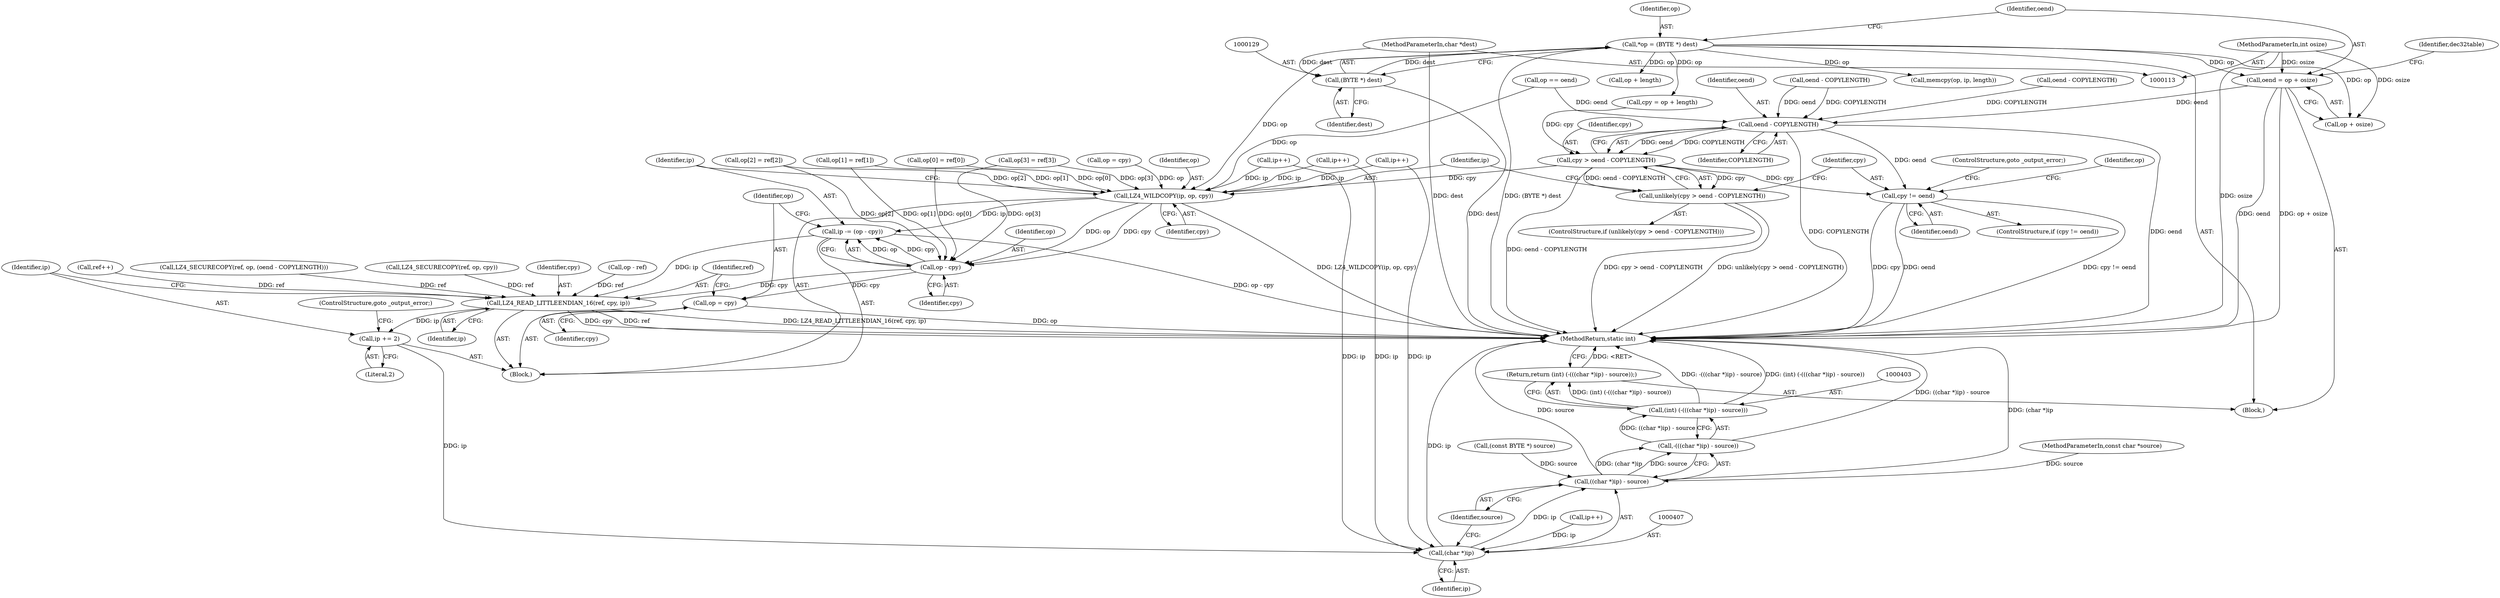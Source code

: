 digraph "0_linux_206204a1162b995e2185275167b22468c00d6b36@integer" {
"1000131" [label="(Call,oend = op + osize)"];
"1000126" [label="(Call,*op = (BYTE *) dest)"];
"1000128" [label="(Call,(BYTE *) dest)"];
"1000115" [label="(MethodParameterIn,char *dest)"];
"1000116" [label="(MethodParameterIn,int osize)"];
"1000203" [label="(Call,oend - COPYLENGTH)"];
"1000201" [label="(Call,cpy > oend - COPYLENGTH)"];
"1000200" [label="(Call,unlikely(cpy > oend - COPYLENGTH))"];
"1000208" [label="(Call,cpy != oend)"];
"1000220" [label="(Call,LZ4_WILDCOPY(ip, op, cpy))"];
"1000224" [label="(Call,ip -= (op - cpy))"];
"1000232" [label="(Call,LZ4_READ_LITTLEENDIAN_16(ref, cpy, ip))"];
"1000236" [label="(Call,ip += 2)"];
"1000406" [label="(Call,(char *)ip)"];
"1000405" [label="(Call,((char *)ip) - source)"];
"1000404" [label="(Call,-(((char *)ip) - source))"];
"1000402" [label="(Call,(int) (-(((char *)ip) - source)))"];
"1000401" [label="(Return,return (int) (-(((char *)ip) - source));)"];
"1000226" [label="(Call,op - cpy)"];
"1000229" [label="(Call,op = cpy)"];
"1000205" [label="(Identifier,COPYLENGTH)"];
"1000128" [label="(Call,(BYTE *) dest)"];
"1000220" [label="(Call,LZ4_WILDCOPY(ip, op, cpy))"];
"1000201" [label="(Call,cpy > oend - COPYLENGTH)"];
"1000228" [label="(Identifier,cpy)"];
"1000227" [label="(Identifier,op)"];
"1000234" [label="(Identifier,cpy)"];
"1000380" [label="(Call,op == oend)"];
"1000401" [label="(Return,return (int) (-(((char *)ip) - source));)"];
"1000208" [label="(Call,cpy != oend)"];
"1000117" [label="(Block,)"];
"1000362" [label="(Call,oend - COPYLENGTH)"];
"1000278" [label="(Call,op - ref)"];
"1000203" [label="(Call,oend - COPYLENGTH)"];
"1000196" [label="(Call,op + length)"];
"1000402" [label="(Call,(int) (-(((char *)ip) - source)))"];
"1000229" [label="(Call,op = cpy)"];
"1000236" [label="(Call,ip += 2)"];
"1000302" [label="(Call,op[3] = ref[3])"];
"1000179" [label="(Call,ip++)"];
"1000211" [label="(ControlStructure,goto _output_error;)"];
"1000224" [label="(Call,ip -= (op - cpy))"];
"1000226" [label="(Call,op - cpy)"];
"1000409" [label="(Identifier,source)"];
"1000233" [label="(Identifier,ref)"];
"1000225" [label="(Identifier,ip)"];
"1000389" [label="(Call,op = cpy)"];
"1000237" [label="(Identifier,ip)"];
"1000202" [label="(Identifier,cpy)"];
"1000239" [label="(ControlStructure,goto _output_error;)"];
"1000408" [label="(Identifier,ip)"];
"1000209" [label="(Identifier,cpy)"];
"1000200" [label="(Call,unlikely(cpy > oend - COPYLENGTH))"];
"1000235" [label="(Identifier,ip)"];
"1000406" [label="(Call,(char *)ip)"];
"1000213" [label="(Identifier,op)"];
"1000405" [label="(Call,((char *)ip) - source)"];
"1000151" [label="(Call,ip++)"];
"1000374" [label="(Call,ref++)"];
"1000410" [label="(MethodReturn,static int)"];
"1000131" [label="(Call,oend = op + osize)"];
"1000281" [label="(Call,op[0] = ref[0])"];
"1000288" [label="(Call,op[1] = ref[1])"];
"1000204" [label="(Identifier,oend)"];
"1000295" [label="(Call,op[2] = ref[2])"];
"1000404" [label="(Call,-(((char *)ip) - source))"];
"1000116" [label="(MethodParameterIn,int osize)"];
"1000232" [label="(Call,LZ4_READ_LITTLEENDIAN_16(ref, cpy, ip))"];
"1000238" [label="(Literal,2)"];
"1000127" [label="(Identifier,op)"];
"1000212" [label="(Call,memcpy(op, ip, length))"];
"1000132" [label="(Identifier,oend)"];
"1000221" [label="(Identifier,ip)"];
"1000115" [label="(MethodParameterIn,char *dest)"];
"1000199" [label="(ControlStructure,if (unlikely(cpy > oend - COPYLENGTH)))"];
"1000207" [label="(ControlStructure,if (cpy != oend))"];
"1000222" [label="(Identifier,op)"];
"1000141" [label="(Identifier,dec32table)"];
"1000359" [label="(Call,LZ4_SECURECOPY(ref, op, (oend - COPYLENGTH)))"];
"1000385" [label="(Call,LZ4_SECURECOPY(ref, op, cpy))"];
"1000121" [label="(Call,(const BYTE *) source)"];
"1000114" [label="(MethodParameterIn,const char *source)"];
"1000231" [label="(Identifier,cpy)"];
"1000194" [label="(Call,cpy = op + length)"];
"1000230" [label="(Identifier,op)"];
"1000350" [label="(Call,oend - COPYLENGTH)"];
"1000263" [label="(Call,ip++)"];
"1000133" [label="(Call,op + osize)"];
"1000223" [label="(Identifier,cpy)"];
"1000130" [label="(Identifier,dest)"];
"1000210" [label="(Identifier,oend)"];
"1000126" [label="(Call,*op = (BYTE *) dest)"];
"1000147" [label="(Block,)"];
"1000167" [label="(Call,ip++)"];
"1000131" -> "1000117"  [label="AST: "];
"1000131" -> "1000133"  [label="CFG: "];
"1000132" -> "1000131"  [label="AST: "];
"1000133" -> "1000131"  [label="AST: "];
"1000141" -> "1000131"  [label="CFG: "];
"1000131" -> "1000410"  [label="DDG: oend"];
"1000131" -> "1000410"  [label="DDG: op + osize"];
"1000126" -> "1000131"  [label="DDG: op"];
"1000116" -> "1000131"  [label="DDG: osize"];
"1000131" -> "1000203"  [label="DDG: oend"];
"1000126" -> "1000117"  [label="AST: "];
"1000126" -> "1000128"  [label="CFG: "];
"1000127" -> "1000126"  [label="AST: "];
"1000128" -> "1000126"  [label="AST: "];
"1000132" -> "1000126"  [label="CFG: "];
"1000126" -> "1000410"  [label="DDG: (BYTE *) dest"];
"1000128" -> "1000126"  [label="DDG: dest"];
"1000126" -> "1000133"  [label="DDG: op"];
"1000126" -> "1000194"  [label="DDG: op"];
"1000126" -> "1000196"  [label="DDG: op"];
"1000126" -> "1000212"  [label="DDG: op"];
"1000126" -> "1000220"  [label="DDG: op"];
"1000128" -> "1000130"  [label="CFG: "];
"1000129" -> "1000128"  [label="AST: "];
"1000130" -> "1000128"  [label="AST: "];
"1000128" -> "1000410"  [label="DDG: dest"];
"1000115" -> "1000128"  [label="DDG: dest"];
"1000115" -> "1000113"  [label="AST: "];
"1000115" -> "1000410"  [label="DDG: dest"];
"1000116" -> "1000113"  [label="AST: "];
"1000116" -> "1000410"  [label="DDG: osize"];
"1000116" -> "1000133"  [label="DDG: osize"];
"1000203" -> "1000201"  [label="AST: "];
"1000203" -> "1000205"  [label="CFG: "];
"1000204" -> "1000203"  [label="AST: "];
"1000205" -> "1000203"  [label="AST: "];
"1000201" -> "1000203"  [label="CFG: "];
"1000203" -> "1000410"  [label="DDG: COPYLENGTH"];
"1000203" -> "1000410"  [label="DDG: oend"];
"1000203" -> "1000201"  [label="DDG: oend"];
"1000203" -> "1000201"  [label="DDG: COPYLENGTH"];
"1000350" -> "1000203"  [label="DDG: oend"];
"1000350" -> "1000203"  [label="DDG: COPYLENGTH"];
"1000380" -> "1000203"  [label="DDG: oend"];
"1000362" -> "1000203"  [label="DDG: COPYLENGTH"];
"1000203" -> "1000208"  [label="DDG: oend"];
"1000201" -> "1000200"  [label="AST: "];
"1000202" -> "1000201"  [label="AST: "];
"1000200" -> "1000201"  [label="CFG: "];
"1000201" -> "1000410"  [label="DDG: oend - COPYLENGTH"];
"1000201" -> "1000200"  [label="DDG: cpy"];
"1000201" -> "1000200"  [label="DDG: oend - COPYLENGTH"];
"1000194" -> "1000201"  [label="DDG: cpy"];
"1000201" -> "1000208"  [label="DDG: cpy"];
"1000201" -> "1000220"  [label="DDG: cpy"];
"1000200" -> "1000199"  [label="AST: "];
"1000209" -> "1000200"  [label="CFG: "];
"1000221" -> "1000200"  [label="CFG: "];
"1000200" -> "1000410"  [label="DDG: cpy > oend - COPYLENGTH"];
"1000200" -> "1000410"  [label="DDG: unlikely(cpy > oend - COPYLENGTH)"];
"1000208" -> "1000207"  [label="AST: "];
"1000208" -> "1000210"  [label="CFG: "];
"1000209" -> "1000208"  [label="AST: "];
"1000210" -> "1000208"  [label="AST: "];
"1000211" -> "1000208"  [label="CFG: "];
"1000213" -> "1000208"  [label="CFG: "];
"1000208" -> "1000410"  [label="DDG: cpy"];
"1000208" -> "1000410"  [label="DDG: oend"];
"1000208" -> "1000410"  [label="DDG: cpy != oend"];
"1000220" -> "1000147"  [label="AST: "];
"1000220" -> "1000223"  [label="CFG: "];
"1000221" -> "1000220"  [label="AST: "];
"1000222" -> "1000220"  [label="AST: "];
"1000223" -> "1000220"  [label="AST: "];
"1000225" -> "1000220"  [label="CFG: "];
"1000220" -> "1000410"  [label="DDG: LZ4_WILDCOPY(ip, op, cpy)"];
"1000167" -> "1000220"  [label="DDG: ip"];
"1000151" -> "1000220"  [label="DDG: ip"];
"1000179" -> "1000220"  [label="DDG: ip"];
"1000281" -> "1000220"  [label="DDG: op[0]"];
"1000295" -> "1000220"  [label="DDG: op[2]"];
"1000302" -> "1000220"  [label="DDG: op[3]"];
"1000288" -> "1000220"  [label="DDG: op[1]"];
"1000389" -> "1000220"  [label="DDG: op"];
"1000380" -> "1000220"  [label="DDG: op"];
"1000220" -> "1000224"  [label="DDG: ip"];
"1000220" -> "1000226"  [label="DDG: op"];
"1000220" -> "1000226"  [label="DDG: cpy"];
"1000224" -> "1000147"  [label="AST: "];
"1000224" -> "1000226"  [label="CFG: "];
"1000225" -> "1000224"  [label="AST: "];
"1000226" -> "1000224"  [label="AST: "];
"1000230" -> "1000224"  [label="CFG: "];
"1000224" -> "1000410"  [label="DDG: op - cpy"];
"1000226" -> "1000224"  [label="DDG: op"];
"1000226" -> "1000224"  [label="DDG: cpy"];
"1000224" -> "1000232"  [label="DDG: ip"];
"1000232" -> "1000147"  [label="AST: "];
"1000232" -> "1000235"  [label="CFG: "];
"1000233" -> "1000232"  [label="AST: "];
"1000234" -> "1000232"  [label="AST: "];
"1000235" -> "1000232"  [label="AST: "];
"1000237" -> "1000232"  [label="CFG: "];
"1000232" -> "1000410"  [label="DDG: ref"];
"1000232" -> "1000410"  [label="DDG: LZ4_READ_LITTLEENDIAN_16(ref, cpy, ip)"];
"1000232" -> "1000410"  [label="DDG: cpy"];
"1000374" -> "1000232"  [label="DDG: ref"];
"1000359" -> "1000232"  [label="DDG: ref"];
"1000385" -> "1000232"  [label="DDG: ref"];
"1000278" -> "1000232"  [label="DDG: ref"];
"1000226" -> "1000232"  [label="DDG: cpy"];
"1000232" -> "1000236"  [label="DDG: ip"];
"1000236" -> "1000147"  [label="AST: "];
"1000236" -> "1000238"  [label="CFG: "];
"1000237" -> "1000236"  [label="AST: "];
"1000238" -> "1000236"  [label="AST: "];
"1000239" -> "1000236"  [label="CFG: "];
"1000236" -> "1000406"  [label="DDG: ip"];
"1000406" -> "1000405"  [label="AST: "];
"1000406" -> "1000408"  [label="CFG: "];
"1000407" -> "1000406"  [label="AST: "];
"1000408" -> "1000406"  [label="AST: "];
"1000409" -> "1000406"  [label="CFG: "];
"1000406" -> "1000410"  [label="DDG: ip"];
"1000406" -> "1000405"  [label="DDG: ip"];
"1000167" -> "1000406"  [label="DDG: ip"];
"1000151" -> "1000406"  [label="DDG: ip"];
"1000263" -> "1000406"  [label="DDG: ip"];
"1000179" -> "1000406"  [label="DDG: ip"];
"1000405" -> "1000404"  [label="AST: "];
"1000405" -> "1000409"  [label="CFG: "];
"1000409" -> "1000405"  [label="AST: "];
"1000404" -> "1000405"  [label="CFG: "];
"1000405" -> "1000410"  [label="DDG: source"];
"1000405" -> "1000410"  [label="DDG: (char *)ip"];
"1000405" -> "1000404"  [label="DDG: (char *)ip"];
"1000405" -> "1000404"  [label="DDG: source"];
"1000121" -> "1000405"  [label="DDG: source"];
"1000114" -> "1000405"  [label="DDG: source"];
"1000404" -> "1000402"  [label="AST: "];
"1000402" -> "1000404"  [label="CFG: "];
"1000404" -> "1000410"  [label="DDG: ((char *)ip) - source"];
"1000404" -> "1000402"  [label="DDG: ((char *)ip) - source"];
"1000402" -> "1000401"  [label="AST: "];
"1000403" -> "1000402"  [label="AST: "];
"1000401" -> "1000402"  [label="CFG: "];
"1000402" -> "1000410"  [label="DDG: -(((char *)ip) - source)"];
"1000402" -> "1000410"  [label="DDG: (int) (-(((char *)ip) - source))"];
"1000402" -> "1000401"  [label="DDG: (int) (-(((char *)ip) - source))"];
"1000401" -> "1000117"  [label="AST: "];
"1000410" -> "1000401"  [label="CFG: "];
"1000401" -> "1000410"  [label="DDG: <RET>"];
"1000226" -> "1000228"  [label="CFG: "];
"1000227" -> "1000226"  [label="AST: "];
"1000228" -> "1000226"  [label="AST: "];
"1000281" -> "1000226"  [label="DDG: op[0]"];
"1000295" -> "1000226"  [label="DDG: op[2]"];
"1000302" -> "1000226"  [label="DDG: op[3]"];
"1000288" -> "1000226"  [label="DDG: op[1]"];
"1000226" -> "1000229"  [label="DDG: cpy"];
"1000229" -> "1000147"  [label="AST: "];
"1000229" -> "1000231"  [label="CFG: "];
"1000230" -> "1000229"  [label="AST: "];
"1000231" -> "1000229"  [label="AST: "];
"1000233" -> "1000229"  [label="CFG: "];
"1000229" -> "1000410"  [label="DDG: op"];
}
